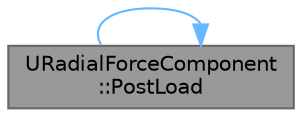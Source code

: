 digraph "URadialForceComponent::PostLoad"
{
 // INTERACTIVE_SVG=YES
 // LATEX_PDF_SIZE
  bgcolor="transparent";
  edge [fontname=Helvetica,fontsize=10,labelfontname=Helvetica,labelfontsize=10];
  node [fontname=Helvetica,fontsize=10,shape=box,height=0.2,width=0.4];
  rankdir="LR";
  Node1 [id="Node000001",label="URadialForceComponent\l::PostLoad",height=0.2,width=0.4,color="gray40", fillcolor="grey60", style="filled", fontcolor="black",tooltip="Do any object-specific cleanup required immediately after loading an object."];
  Node1 -> Node1 [id="edge1_Node000001_Node000001",color="steelblue1",style="solid",tooltip=" "];
}
